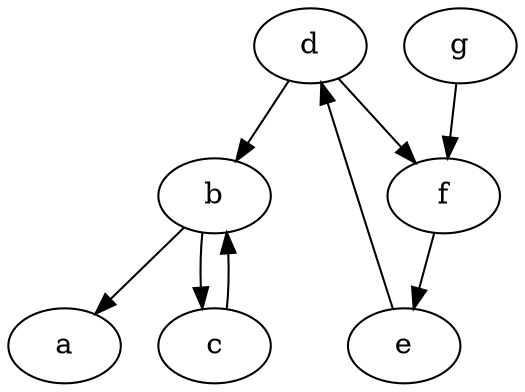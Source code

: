 digraph {
"b" -> "a";
"b" -> "c";
"c" -> "b";
"d" -> "b";
"d" -> "f";
"e" -> "d";
"f" -> "e";
"g" -> "f";
}
